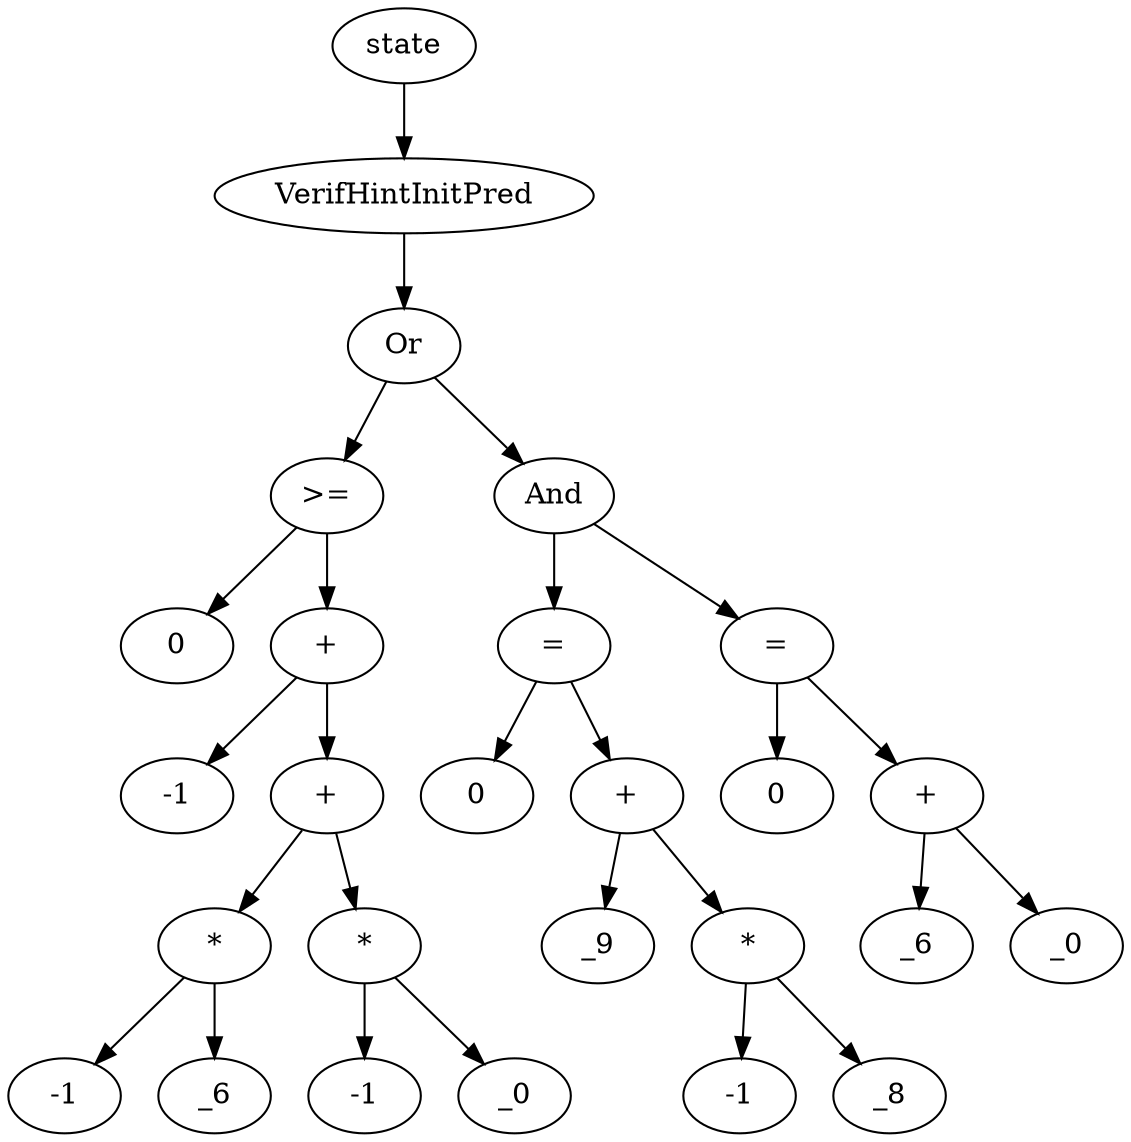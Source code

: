 digraph dag {
0 [label="state"];
1 [label="VerifHintInitPred"];
2 [label="Or"];
3 [label=">="];
4 [label="0"];
5 [label="+"];
6 [label="-1"];
7 [label="+"];
8 [label="*"];
9 [label="-1"];
10 [label="_6"];
11 [label="*"];
12 [label="-1"];
13 [label="_0"];
14 [label="And"];
15 [label="="];
16 [label="0"];
17 [label="+"];
18 [label="_9"];
19 [label="*"];
20 [label="-1"];
21 [label="_8"];
22 [label="="];
23 [label="0"];
24 [label="+"];
25 [label="_6"];
26 [label="_0"];
"0" -> "1"[label=""]
"1" -> "2"[label=""]
"2" -> "3"[label=""]
"2" -> "14"[label=""]
"3" -> "5"[label=""]
"3" -> "4"[label=""]
"5" -> "7"[label=""]
"5" -> "6"[label=""]
"7" -> "8"[label=""]
"7" -> "11"[label=""]
"8" -> "10"[label=""]
"8" -> "9"[label=""]
"11" -> "13"[label=""]
"11" -> "12"[label=""]
"14" -> "15"[label=""]
"14" -> "22"[label=""]
"15" -> "17"[label=""]
"15" -> "16"[label=""]
"17" -> "19"[label=""]
"17" -> "18"[label=""]
"19" -> "21"[label=""]
"19" -> "20"[label=""]
"22" -> "24"[label=""]
"22" -> "23"[label=""]
"24" -> "26"[label=""]
"24" -> "25"[label=""]
}
